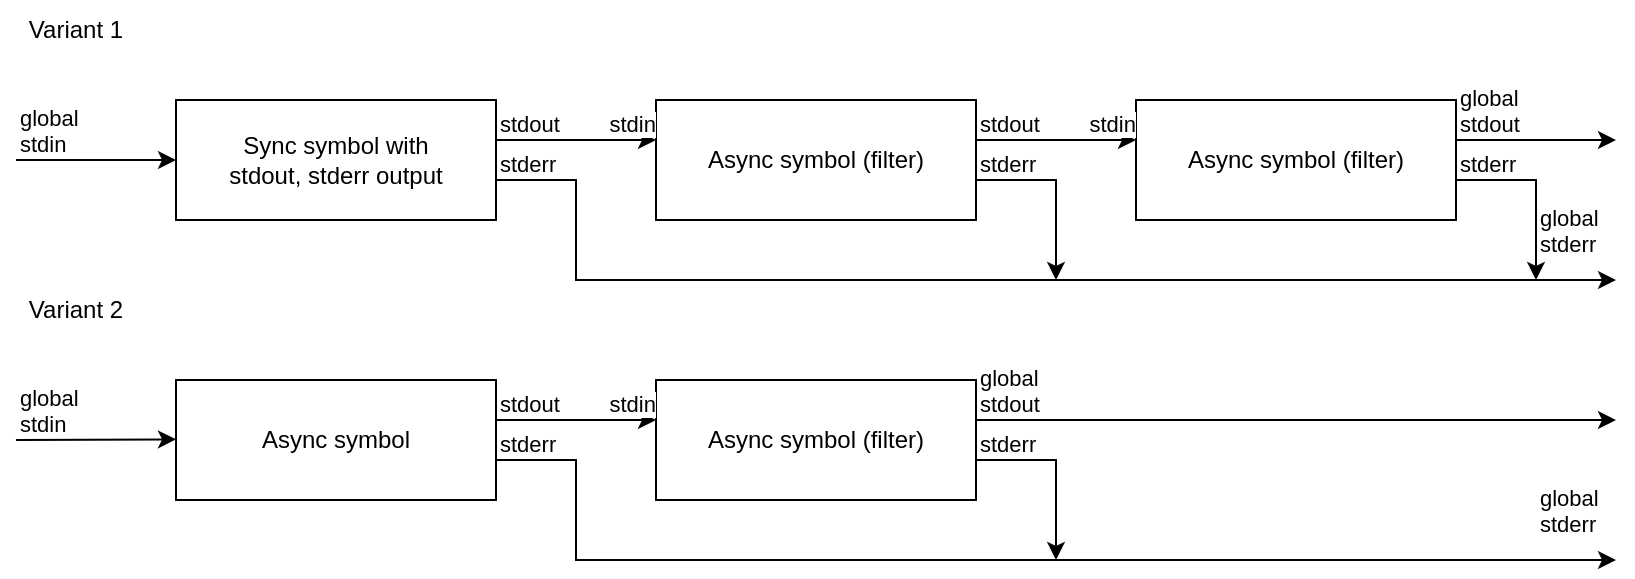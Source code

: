 <mxfile version="23.1.5" type="device">
  <diagram name="Страница — 1" id="QKaND1stN5zPCuOhzsyY">
    <mxGraphModel dx="1644" dy="1061" grid="1" gridSize="10" guides="1" tooltips="1" connect="1" arrows="1" fold="1" page="1" pageScale="1" pageWidth="827" pageHeight="1169" math="0" shadow="0">
      <root>
        <mxCell id="0" />
        <mxCell id="1" parent="0" />
        <mxCell id="nMiAAU5giXeKPv7Q_GYp-1" value="Sync symbol with&lt;br&gt;stdout, stderr output" style="whiteSpace=wrap;html=1;align=center;" parent="1" vertex="1">
          <mxGeometry x="80" y="50" width="160" height="60" as="geometry" />
        </mxCell>
        <mxCell id="nMiAAU5giXeKPv7Q_GYp-2" value="Async symbol (filter)" style="whiteSpace=wrap;html=1;align=center;" parent="1" vertex="1">
          <mxGeometry x="320" y="50" width="160" height="60" as="geometry" />
        </mxCell>
        <mxCell id="nMiAAU5giXeKPv7Q_GYp-3" value="Async symbol (filter)" style="whiteSpace=wrap;html=1;align=center;" parent="1" vertex="1">
          <mxGeometry x="560" y="50" width="160" height="60" as="geometry" />
        </mxCell>
        <mxCell id="nMiAAU5giXeKPv7Q_GYp-4" value="Async symbol" style="whiteSpace=wrap;html=1;align=center;" parent="1" vertex="1">
          <mxGeometry x="80" y="190" width="160" height="60" as="geometry" />
        </mxCell>
        <mxCell id="nMiAAU5giXeKPv7Q_GYp-5" value="Async symbol (filter)" style="whiteSpace=wrap;html=1;align=center;" parent="1" vertex="1">
          <mxGeometry x="320" y="190" width="160" height="60" as="geometry" />
        </mxCell>
        <mxCell id="nMiAAU5giXeKPv7Q_GYp-20" value="" style="endArrow=classic;html=1;rounded=0;entryX=0;entryY=0.5;entryDx=0;entryDy=0;" parent="1" target="nMiAAU5giXeKPv7Q_GYp-1" edge="1">
          <mxGeometry relative="1" as="geometry">
            <mxPoint y="80" as="sourcePoint" />
            <mxPoint x="440" y="230" as="targetPoint" />
          </mxGeometry>
        </mxCell>
        <mxCell id="nMiAAU5giXeKPv7Q_GYp-22" value="global&lt;br&gt;stdin" style="edgeLabel;resizable=0;html=1;;align=left;verticalAlign=bottom;" parent="nMiAAU5giXeKPv7Q_GYp-20" connectable="0" vertex="1">
          <mxGeometry x="-1" relative="1" as="geometry" />
        </mxCell>
        <mxCell id="nMiAAU5giXeKPv7Q_GYp-23" value="" style="endArrow=classic;html=1;rounded=0;entryX=0;entryY=0.5;entryDx=0;entryDy=0;" parent="1" edge="1">
          <mxGeometry relative="1" as="geometry">
            <mxPoint y="220" as="sourcePoint" />
            <mxPoint x="80" y="219.67" as="targetPoint" />
          </mxGeometry>
        </mxCell>
        <mxCell id="nMiAAU5giXeKPv7Q_GYp-24" value="global&lt;br&gt;stdin" style="edgeLabel;resizable=0;html=1;;align=left;verticalAlign=bottom;" parent="nMiAAU5giXeKPv7Q_GYp-23" connectable="0" vertex="1">
          <mxGeometry x="-1" relative="1" as="geometry" />
        </mxCell>
        <mxCell id="nMiAAU5giXeKPv7Q_GYp-25" value="" style="endArrow=classic;html=1;rounded=0;exitX=1;exitY=0.5;exitDx=0;exitDy=0;entryX=0;entryY=0.5;entryDx=0;entryDy=0;" parent="1" edge="1">
          <mxGeometry relative="1" as="geometry">
            <mxPoint x="240" y="70" as="sourcePoint" />
            <mxPoint x="320" y="70" as="targetPoint" />
          </mxGeometry>
        </mxCell>
        <mxCell id="nMiAAU5giXeKPv7Q_GYp-27" value="stdout" style="edgeLabel;resizable=0;html=1;;align=left;verticalAlign=bottom;" parent="nMiAAU5giXeKPv7Q_GYp-25" connectable="0" vertex="1">
          <mxGeometry x="-1" relative="1" as="geometry" />
        </mxCell>
        <mxCell id="nMiAAU5giXeKPv7Q_GYp-28" value="stdin" style="edgeLabel;resizable=0;html=1;;align=right;verticalAlign=bottom;" parent="nMiAAU5giXeKPv7Q_GYp-25" connectable="0" vertex="1">
          <mxGeometry x="1" relative="1" as="geometry" />
        </mxCell>
        <mxCell id="nMiAAU5giXeKPv7Q_GYp-31" value="" style="endArrow=classic;html=1;rounded=0;exitX=1;exitY=0.5;exitDx=0;exitDy=0;entryX=0;entryY=0.5;entryDx=0;entryDy=0;" parent="1" edge="1">
          <mxGeometry relative="1" as="geometry">
            <mxPoint x="480" y="70" as="sourcePoint" />
            <mxPoint x="560" y="70" as="targetPoint" />
          </mxGeometry>
        </mxCell>
        <mxCell id="nMiAAU5giXeKPv7Q_GYp-32" value="stdout" style="edgeLabel;resizable=0;html=1;;align=left;verticalAlign=bottom;" parent="nMiAAU5giXeKPv7Q_GYp-31" connectable="0" vertex="1">
          <mxGeometry x="-1" relative="1" as="geometry" />
        </mxCell>
        <mxCell id="nMiAAU5giXeKPv7Q_GYp-33" value="stdin" style="edgeLabel;resizable=0;html=1;;align=right;verticalAlign=bottom;" parent="nMiAAU5giXeKPv7Q_GYp-31" connectable="0" vertex="1">
          <mxGeometry x="1" relative="1" as="geometry" />
        </mxCell>
        <mxCell id="nMiAAU5giXeKPv7Q_GYp-34" value="" style="endArrow=classic;html=1;rounded=0;exitX=1;exitY=0.5;exitDx=0;exitDy=0;entryX=0;entryY=0.5;entryDx=0;entryDy=0;" parent="1" edge="1">
          <mxGeometry relative="1" as="geometry">
            <mxPoint x="240" y="210.0" as="sourcePoint" />
            <mxPoint x="320" y="210.0" as="targetPoint" />
          </mxGeometry>
        </mxCell>
        <mxCell id="nMiAAU5giXeKPv7Q_GYp-35" value="stdout" style="edgeLabel;resizable=0;html=1;;align=left;verticalAlign=bottom;" parent="nMiAAU5giXeKPv7Q_GYp-34" connectable="0" vertex="1">
          <mxGeometry x="-1" relative="1" as="geometry" />
        </mxCell>
        <mxCell id="nMiAAU5giXeKPv7Q_GYp-36" value="stdin" style="edgeLabel;resizable=0;html=1;;align=right;verticalAlign=bottom;" parent="nMiAAU5giXeKPv7Q_GYp-34" connectable="0" vertex="1">
          <mxGeometry x="1" relative="1" as="geometry" />
        </mxCell>
        <mxCell id="nMiAAU5giXeKPv7Q_GYp-38" value="" style="endArrow=classic;html=1;rounded=0;" parent="1" edge="1">
          <mxGeometry relative="1" as="geometry">
            <mxPoint x="720" y="70" as="sourcePoint" />
            <mxPoint x="800" y="70" as="targetPoint" />
          </mxGeometry>
        </mxCell>
        <mxCell id="nMiAAU5giXeKPv7Q_GYp-39" value="global&lt;br&gt;stdout" style="edgeLabel;resizable=0;html=1;;align=left;verticalAlign=bottom;" parent="nMiAAU5giXeKPv7Q_GYp-38" connectable="0" vertex="1">
          <mxGeometry x="-1" relative="1" as="geometry" />
        </mxCell>
        <mxCell id="nMiAAU5giXeKPv7Q_GYp-40" value="" style="endArrow=classic;html=1;rounded=0;" parent="1" edge="1">
          <mxGeometry relative="1" as="geometry">
            <mxPoint x="480" y="210" as="sourcePoint" />
            <mxPoint x="800" y="210" as="targetPoint" />
          </mxGeometry>
        </mxCell>
        <mxCell id="nMiAAU5giXeKPv7Q_GYp-41" value="global&lt;br&gt;stdout" style="edgeLabel;resizable=0;html=1;;align=left;verticalAlign=bottom;" parent="nMiAAU5giXeKPv7Q_GYp-40" connectable="0" vertex="1">
          <mxGeometry x="-1" relative="1" as="geometry">
            <mxPoint as="offset" />
          </mxGeometry>
        </mxCell>
        <mxCell id="nMiAAU5giXeKPv7Q_GYp-44" value="" style="endArrow=classic;html=1;rounded=0;" parent="1" edge="1">
          <mxGeometry relative="1" as="geometry">
            <mxPoint x="240" y="90" as="sourcePoint" />
            <mxPoint x="800" y="140" as="targetPoint" />
            <Array as="points">
              <mxPoint x="280" y="90" />
              <mxPoint x="280" y="140" />
            </Array>
          </mxGeometry>
        </mxCell>
        <mxCell id="nMiAAU5giXeKPv7Q_GYp-46" value="stderr" style="edgeLabel;resizable=0;html=1;;align=left;verticalAlign=bottom;" parent="nMiAAU5giXeKPv7Q_GYp-44" connectable="0" vertex="1">
          <mxGeometry x="-1" relative="1" as="geometry">
            <mxPoint as="offset" />
          </mxGeometry>
        </mxCell>
        <mxCell id="nMiAAU5giXeKPv7Q_GYp-48" value="" style="endArrow=classic;html=1;rounded=0;" parent="1" edge="1">
          <mxGeometry relative="1" as="geometry">
            <mxPoint x="480" y="90" as="sourcePoint" />
            <mxPoint x="520" y="140" as="targetPoint" />
            <Array as="points">
              <mxPoint x="520" y="90" />
              <mxPoint x="520" y="140" />
            </Array>
          </mxGeometry>
        </mxCell>
        <mxCell id="nMiAAU5giXeKPv7Q_GYp-49" value="stderr" style="edgeLabel;resizable=0;html=1;;align=left;verticalAlign=bottom;" parent="nMiAAU5giXeKPv7Q_GYp-48" connectable="0" vertex="1">
          <mxGeometry x="-1" relative="1" as="geometry">
            <mxPoint as="offset" />
          </mxGeometry>
        </mxCell>
        <mxCell id="nMiAAU5giXeKPv7Q_GYp-50" value="" style="endArrow=classic;html=1;rounded=0;" parent="1" edge="1">
          <mxGeometry relative="1" as="geometry">
            <mxPoint x="720" y="90" as="sourcePoint" />
            <mxPoint x="760" y="140" as="targetPoint" />
            <Array as="points">
              <mxPoint x="760" y="90" />
              <mxPoint x="760" y="140" />
            </Array>
          </mxGeometry>
        </mxCell>
        <mxCell id="nMiAAU5giXeKPv7Q_GYp-51" value="stderr" style="edgeLabel;resizable=0;html=1;;align=left;verticalAlign=bottom;" parent="nMiAAU5giXeKPv7Q_GYp-50" connectable="0" vertex="1">
          <mxGeometry x="-1" relative="1" as="geometry">
            <mxPoint as="offset" />
          </mxGeometry>
        </mxCell>
        <mxCell id="nMiAAU5giXeKPv7Q_GYp-52" value="global&lt;br&gt;stderr" style="edgeLabel;resizable=0;html=1;;align=left;verticalAlign=bottom;" parent="1" connectable="0" vertex="1">
          <mxGeometry x="760" y="130" as="geometry" />
        </mxCell>
        <mxCell id="nMiAAU5giXeKPv7Q_GYp-53" value="" style="endArrow=classic;html=1;rounded=0;" parent="1" edge="1">
          <mxGeometry relative="1" as="geometry">
            <mxPoint x="240" y="230" as="sourcePoint" />
            <mxPoint x="800" y="280" as="targetPoint" />
            <Array as="points">
              <mxPoint x="280" y="230" />
              <mxPoint x="280" y="280" />
            </Array>
          </mxGeometry>
        </mxCell>
        <mxCell id="nMiAAU5giXeKPv7Q_GYp-54" value="stderr" style="edgeLabel;resizable=0;html=1;;align=left;verticalAlign=bottom;" parent="nMiAAU5giXeKPv7Q_GYp-53" connectable="0" vertex="1">
          <mxGeometry x="-1" relative="1" as="geometry">
            <mxPoint as="offset" />
          </mxGeometry>
        </mxCell>
        <mxCell id="nMiAAU5giXeKPv7Q_GYp-55" value="" style="endArrow=classic;html=1;rounded=0;" parent="1" edge="1">
          <mxGeometry relative="1" as="geometry">
            <mxPoint x="480" y="230" as="sourcePoint" />
            <mxPoint x="520" y="280" as="targetPoint" />
            <Array as="points">
              <mxPoint x="520" y="230" />
              <mxPoint x="520" y="280" />
            </Array>
          </mxGeometry>
        </mxCell>
        <mxCell id="nMiAAU5giXeKPv7Q_GYp-56" value="stderr" style="edgeLabel;resizable=0;html=1;;align=left;verticalAlign=bottom;" parent="nMiAAU5giXeKPv7Q_GYp-55" connectable="0" vertex="1">
          <mxGeometry x="-1" relative="1" as="geometry">
            <mxPoint as="offset" />
          </mxGeometry>
        </mxCell>
        <mxCell id="nMiAAU5giXeKPv7Q_GYp-57" value="global&lt;br&gt;stderr" style="edgeLabel;resizable=0;html=1;;align=left;verticalAlign=bottom;" parent="1" connectable="0" vertex="1">
          <mxGeometry x="760" y="270" as="geometry" />
        </mxCell>
        <mxCell id="nMiAAU5giXeKPv7Q_GYp-58" value="Variant 1" style="text;html=1;align=center;verticalAlign=middle;whiteSpace=wrap;rounded=0;" parent="1" vertex="1">
          <mxGeometry width="60" height="30" as="geometry" />
        </mxCell>
        <mxCell id="nMiAAU5giXeKPv7Q_GYp-59" value="Variant 2" style="text;html=1;align=center;verticalAlign=middle;whiteSpace=wrap;rounded=0;" parent="1" vertex="1">
          <mxGeometry y="140" width="60" height="30" as="geometry" />
        </mxCell>
      </root>
    </mxGraphModel>
  </diagram>
</mxfile>

